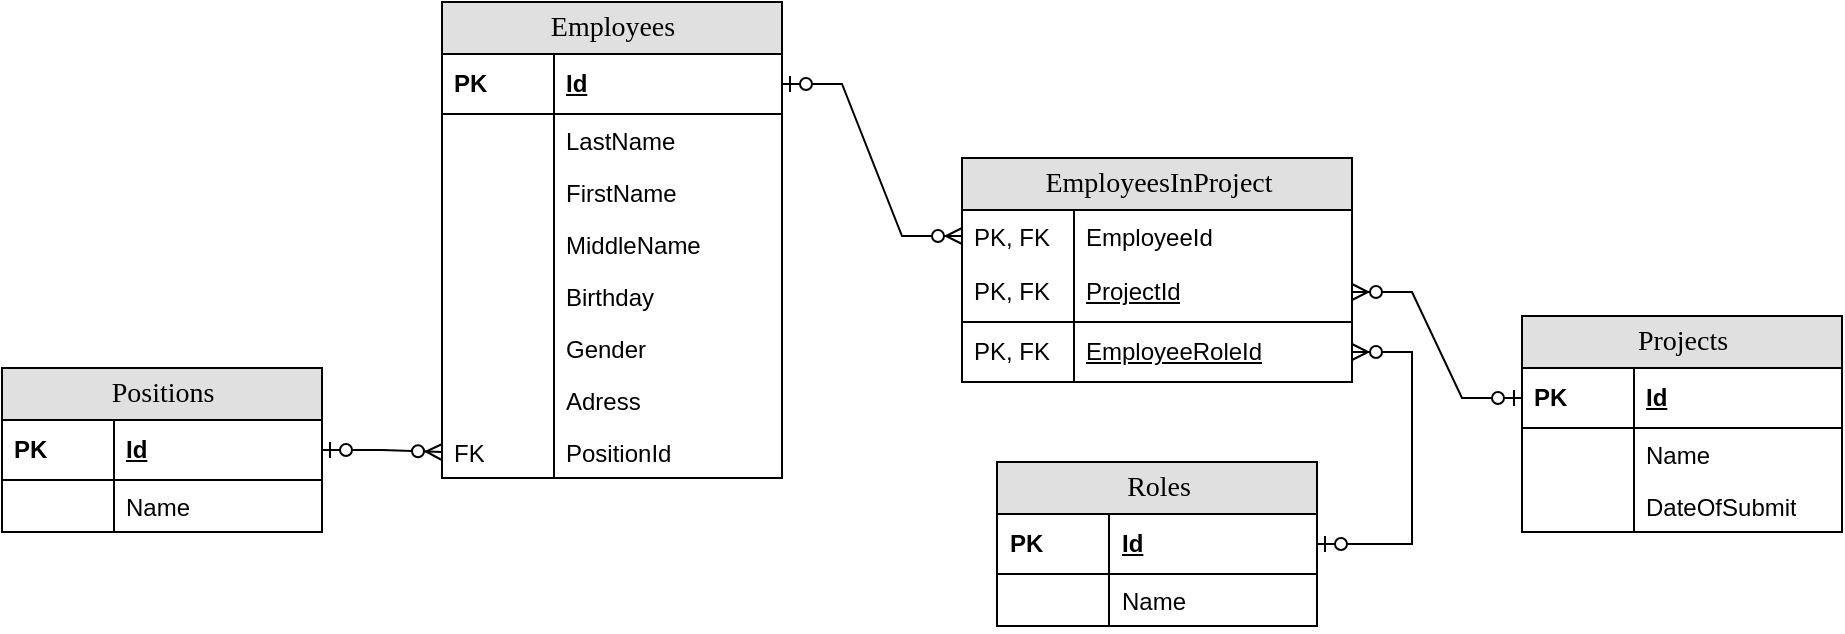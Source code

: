 <mxfile version="20.2.3" type="device"><diagram name="Page-1" id="e56a1550-8fbb-45ad-956c-1786394a9013"><mxGraphModel dx="950" dy="517" grid="1" gridSize="10" guides="1" tooltips="1" connect="1" arrows="1" fold="1" page="1" pageScale="1" pageWidth="1100" pageHeight="850" background="none" math="0" shadow="0"><root><mxCell id="0"/><mxCell id="1" parent="0"/><mxCell id="GtxnZD2geH8zOr17voNT-49" value="Employees" style="swimlane;html=1;fontStyle=0;childLayout=stackLayout;horizontal=1;startSize=26;fillColor=#e0e0e0;horizontalStack=0;resizeParent=1;resizeLast=0;collapsible=1;marginBottom=0;swimlaneFillColor=#ffffff;align=center;rounded=0;shadow=0;comic=0;labelBackgroundColor=none;strokeWidth=1;fontFamily=Verdana;fontSize=14" parent="1" vertex="1"><mxGeometry x="320" y="280" width="170" height="238" as="geometry"/></mxCell><mxCell id="GtxnZD2geH8zOr17voNT-50" value="Id" style="shape=partialRectangle;top=0;left=0;right=0;bottom=1;html=1;align=left;verticalAlign=middle;fillColor=none;spacingLeft=60;spacingRight=4;whiteSpace=wrap;overflow=hidden;rotatable=0;points=[[0,0.5],[1,0.5]];portConstraint=eastwest;dropTarget=0;fontStyle=5;" parent="GtxnZD2geH8zOr17voNT-49" vertex="1"><mxGeometry y="26" width="170" height="30" as="geometry"/></mxCell><mxCell id="GtxnZD2geH8zOr17voNT-51" value="PK" style="shape=partialRectangle;fontStyle=1;top=0;left=0;bottom=0;html=1;fillColor=none;align=left;verticalAlign=middle;spacingLeft=4;spacingRight=4;whiteSpace=wrap;overflow=hidden;rotatable=0;points=[];portConstraint=eastwest;part=1;" parent="GtxnZD2geH8zOr17voNT-50" vertex="1" connectable="0"><mxGeometry width="56" height="30" as="geometry"/></mxCell><mxCell id="GtxnZD2geH8zOr17voNT-56" value="LastName" style="shape=partialRectangle;top=0;left=0;right=0;bottom=0;html=1;align=left;verticalAlign=top;fillColor=none;spacingLeft=60;spacingRight=4;whiteSpace=wrap;overflow=hidden;rotatable=0;points=[[0,0.5],[1,0.5]];portConstraint=eastwest;dropTarget=0;" parent="GtxnZD2geH8zOr17voNT-49" vertex="1"><mxGeometry y="56" width="170" height="26" as="geometry"/></mxCell><mxCell id="GtxnZD2geH8zOr17voNT-57" value="" style="shape=partialRectangle;top=0;left=0;bottom=0;html=1;fillColor=none;align=left;verticalAlign=top;spacingLeft=4;spacingRight=4;whiteSpace=wrap;overflow=hidden;rotatable=0;points=[];portConstraint=eastwest;part=1;" parent="GtxnZD2geH8zOr17voNT-56" vertex="1" connectable="0"><mxGeometry width="56" height="26" as="geometry"/></mxCell><mxCell id="GtxnZD2geH8zOr17voNT-54" value="FirstName" style="shape=partialRectangle;top=0;left=0;right=0;bottom=0;html=1;align=left;verticalAlign=top;fillColor=none;spacingLeft=60;spacingRight=4;whiteSpace=wrap;overflow=hidden;rotatable=0;points=[[0,0.5],[1,0.5]];portConstraint=eastwest;dropTarget=0;" parent="GtxnZD2geH8zOr17voNT-49" vertex="1"><mxGeometry y="82" width="170" height="26" as="geometry"/></mxCell><mxCell id="GtxnZD2geH8zOr17voNT-55" value="" style="shape=partialRectangle;top=0;left=0;bottom=0;html=1;fillColor=none;align=left;verticalAlign=top;spacingLeft=4;spacingRight=4;whiteSpace=wrap;overflow=hidden;rotatable=0;points=[];portConstraint=eastwest;part=1;" parent="GtxnZD2geH8zOr17voNT-54" vertex="1" connectable="0"><mxGeometry width="56" height="26" as="geometry"/></mxCell><mxCell id="GtxnZD2geH8zOr17voNT-52" value="MiddleName" style="shape=partialRectangle;top=0;left=0;right=0;bottom=0;html=1;align=left;verticalAlign=top;fillColor=none;spacingLeft=60;spacingRight=4;whiteSpace=wrap;overflow=hidden;rotatable=0;points=[[0,0.5],[1,0.5]];portConstraint=eastwest;dropTarget=0;" parent="GtxnZD2geH8zOr17voNT-49" vertex="1"><mxGeometry y="108" width="170" height="26" as="geometry"/></mxCell><mxCell id="GtxnZD2geH8zOr17voNT-53" value="" style="shape=partialRectangle;top=0;left=0;bottom=0;html=1;fillColor=none;align=left;verticalAlign=top;spacingLeft=4;spacingRight=4;whiteSpace=wrap;overflow=hidden;rotatable=0;points=[];portConstraint=eastwest;part=1;" parent="GtxnZD2geH8zOr17voNT-52" vertex="1" connectable="0"><mxGeometry width="56" height="26" as="geometry"/></mxCell><mxCell id="GtxnZD2geH8zOr17voNT-58" value="Birthday" style="shape=partialRectangle;top=0;left=0;right=0;bottom=0;html=1;align=left;verticalAlign=top;fillColor=none;spacingLeft=60;spacingRight=4;whiteSpace=wrap;overflow=hidden;rotatable=0;points=[[0,0.5],[1,0.5]];portConstraint=eastwest;dropTarget=0;" parent="GtxnZD2geH8zOr17voNT-49" vertex="1"><mxGeometry y="134" width="170" height="26" as="geometry"/></mxCell><mxCell id="GtxnZD2geH8zOr17voNT-59" value="" style="shape=partialRectangle;top=0;left=0;bottom=0;html=1;fillColor=none;align=left;verticalAlign=top;spacingLeft=4;spacingRight=4;whiteSpace=wrap;overflow=hidden;rotatable=0;points=[];portConstraint=eastwest;part=1;" parent="GtxnZD2geH8zOr17voNT-58" vertex="1" connectable="0"><mxGeometry width="56" height="26" as="geometry"/></mxCell><mxCell id="GtxnZD2geH8zOr17voNT-60" value="Gender" style="shape=partialRectangle;top=0;left=0;right=0;bottom=0;html=1;align=left;verticalAlign=top;fillColor=none;spacingLeft=60;spacingRight=4;whiteSpace=wrap;overflow=hidden;rotatable=0;points=[[0,0.5],[1,0.5]];portConstraint=eastwest;dropTarget=0;" parent="GtxnZD2geH8zOr17voNT-49" vertex="1"><mxGeometry y="160" width="170" height="26" as="geometry"/></mxCell><mxCell id="GtxnZD2geH8zOr17voNT-61" value="" style="shape=partialRectangle;top=0;left=0;bottom=0;html=1;fillColor=none;align=left;verticalAlign=top;spacingLeft=4;spacingRight=4;whiteSpace=wrap;overflow=hidden;rotatable=0;points=[];portConstraint=eastwest;part=1;" parent="GtxnZD2geH8zOr17voNT-60" vertex="1" connectable="0"><mxGeometry width="56" height="26" as="geometry"/></mxCell><mxCell id="GtxnZD2geH8zOr17voNT-151" value="Adress" style="shape=partialRectangle;top=0;left=0;right=0;bottom=0;html=1;align=left;verticalAlign=top;fillColor=none;spacingLeft=60;spacingRight=4;whiteSpace=wrap;overflow=hidden;rotatable=0;points=[[0,0.5],[1,0.5]];portConstraint=eastwest;dropTarget=0;" parent="GtxnZD2geH8zOr17voNT-49" vertex="1"><mxGeometry y="186" width="170" height="26" as="geometry"/></mxCell><mxCell id="GtxnZD2geH8zOr17voNT-152" value="" style="shape=partialRectangle;top=0;left=0;bottom=0;html=1;fillColor=none;align=left;verticalAlign=top;spacingLeft=4;spacingRight=4;whiteSpace=wrap;overflow=hidden;rotatable=0;points=[];portConstraint=eastwest;part=1;" parent="GtxnZD2geH8zOr17voNT-151" vertex="1" connectable="0"><mxGeometry width="56" height="26" as="geometry"/></mxCell><mxCell id="1O-t6uciyPl8nYthiRXC-2" value="PositionId" style="shape=partialRectangle;top=0;left=0;right=0;bottom=0;html=1;align=left;verticalAlign=top;fillColor=none;spacingLeft=60;spacingRight=4;whiteSpace=wrap;overflow=hidden;rotatable=0;points=[[0,0.5],[1,0.5]];portConstraint=eastwest;dropTarget=0;" vertex="1" parent="GtxnZD2geH8zOr17voNT-49"><mxGeometry y="212" width="170" height="26" as="geometry"/></mxCell><mxCell id="1O-t6uciyPl8nYthiRXC-3" value="FK" style="shape=partialRectangle;top=0;left=0;bottom=0;html=1;fillColor=none;align=left;verticalAlign=top;spacingLeft=4;spacingRight=4;whiteSpace=wrap;overflow=hidden;rotatable=0;points=[];portConstraint=eastwest;part=1;" vertex="1" connectable="0" parent="1O-t6uciyPl8nYthiRXC-2"><mxGeometry width="56" height="26" as="geometry"/></mxCell><mxCell id="1O-t6uciyPl8nYthiRXC-4" value="Positions" style="swimlane;html=1;fontStyle=0;childLayout=stackLayout;horizontal=1;startSize=26;fillColor=#e0e0e0;horizontalStack=0;resizeParent=1;resizeLast=0;collapsible=1;marginBottom=0;swimlaneFillColor=#ffffff;align=center;rounded=0;shadow=0;comic=0;labelBackgroundColor=none;strokeWidth=1;fontFamily=Verdana;fontSize=14" vertex="1" parent="1"><mxGeometry x="100" y="463" width="160" height="82" as="geometry"/></mxCell><mxCell id="1O-t6uciyPl8nYthiRXC-5" value="Id" style="shape=partialRectangle;top=0;left=0;right=0;bottom=1;html=1;align=left;verticalAlign=middle;fillColor=none;spacingLeft=60;spacingRight=4;whiteSpace=wrap;overflow=hidden;rotatable=0;points=[[0,0.5],[1,0.5]];portConstraint=eastwest;dropTarget=0;fontStyle=5;" vertex="1" parent="1O-t6uciyPl8nYthiRXC-4"><mxGeometry y="26" width="160" height="30" as="geometry"/></mxCell><mxCell id="1O-t6uciyPl8nYthiRXC-6" value="PK" style="shape=partialRectangle;fontStyle=1;top=0;left=0;bottom=0;html=1;fillColor=none;align=left;verticalAlign=middle;spacingLeft=4;spacingRight=4;whiteSpace=wrap;overflow=hidden;rotatable=0;points=[];portConstraint=eastwest;part=1;" vertex="1" connectable="0" parent="1O-t6uciyPl8nYthiRXC-5"><mxGeometry width="56" height="30" as="geometry"/></mxCell><mxCell id="1O-t6uciyPl8nYthiRXC-7" value="Name" style="shape=partialRectangle;top=0;left=0;right=0;bottom=0;html=1;align=left;verticalAlign=top;fillColor=none;spacingLeft=60;spacingRight=4;whiteSpace=wrap;overflow=hidden;rotatable=0;points=[[0,0.5],[1,0.5]];portConstraint=eastwest;dropTarget=0;" vertex="1" parent="1O-t6uciyPl8nYthiRXC-4"><mxGeometry y="56" width="160" height="26" as="geometry"/></mxCell><mxCell id="1O-t6uciyPl8nYthiRXC-8" value="" style="shape=partialRectangle;top=0;left=0;bottom=0;html=1;fillColor=none;align=left;verticalAlign=top;spacingLeft=4;spacingRight=4;whiteSpace=wrap;overflow=hidden;rotatable=0;points=[];portConstraint=eastwest;part=1;" vertex="1" connectable="0" parent="1O-t6uciyPl8nYthiRXC-7"><mxGeometry width="56" height="26" as="geometry"/></mxCell><mxCell id="1O-t6uciyPl8nYthiRXC-9" value="" style="edgeStyle=entityRelationEdgeStyle;html=1;endArrow=ERzeroToMany;startArrow=ERzeroToOne;labelBackgroundColor=none;fontFamily=Verdana;fontSize=14;entryX=0;entryY=0.5;rounded=0;exitX=1;exitY=0.5;exitDx=0;exitDy=0;entryDx=0;entryDy=0;" edge="1" parent="1" source="1O-t6uciyPl8nYthiRXC-5" target="1O-t6uciyPl8nYthiRXC-2"><mxGeometry width="100" height="100" relative="1" as="geometry"><mxPoint x="590" y="430" as="sourcePoint"/><mxPoint x="320" y="390" as="targetPoint"/></mxGeometry></mxCell><mxCell id="1O-t6uciyPl8nYthiRXC-10" value="Projects" style="swimlane;html=1;fontStyle=0;childLayout=stackLayout;horizontal=1;startSize=26;fillColor=#e0e0e0;horizontalStack=0;resizeParent=1;resizeLast=0;collapsible=1;marginBottom=0;swimlaneFillColor=#ffffff;align=center;rounded=0;shadow=0;comic=0;labelBackgroundColor=none;strokeWidth=1;fontFamily=Verdana;fontSize=14" vertex="1" parent="1"><mxGeometry x="860" y="437" width="160" height="108" as="geometry"/></mxCell><mxCell id="1O-t6uciyPl8nYthiRXC-11" value="Id" style="shape=partialRectangle;top=0;left=0;right=0;bottom=1;html=1;align=left;verticalAlign=middle;fillColor=none;spacingLeft=60;spacingRight=4;whiteSpace=wrap;overflow=hidden;rotatable=0;points=[[0,0.5],[1,0.5]];portConstraint=eastwest;dropTarget=0;fontStyle=5;" vertex="1" parent="1O-t6uciyPl8nYthiRXC-10"><mxGeometry y="26" width="160" height="30" as="geometry"/></mxCell><mxCell id="1O-t6uciyPl8nYthiRXC-12" value="PK" style="shape=partialRectangle;fontStyle=1;top=0;left=0;bottom=0;html=1;fillColor=none;align=left;verticalAlign=middle;spacingLeft=4;spacingRight=4;whiteSpace=wrap;overflow=hidden;rotatable=0;points=[];portConstraint=eastwest;part=1;" vertex="1" connectable="0" parent="1O-t6uciyPl8nYthiRXC-11"><mxGeometry width="56" height="30" as="geometry"/></mxCell><mxCell id="1O-t6uciyPl8nYthiRXC-13" value="Name" style="shape=partialRectangle;top=0;left=0;right=0;bottom=0;html=1;align=left;verticalAlign=top;fillColor=none;spacingLeft=60;spacingRight=4;whiteSpace=wrap;overflow=hidden;rotatable=0;points=[[0,0.5],[1,0.5]];portConstraint=eastwest;dropTarget=0;" vertex="1" parent="1O-t6uciyPl8nYthiRXC-10"><mxGeometry y="56" width="160" height="26" as="geometry"/></mxCell><mxCell id="1O-t6uciyPl8nYthiRXC-14" value="" style="shape=partialRectangle;top=0;left=0;bottom=0;html=1;fillColor=none;align=left;verticalAlign=top;spacingLeft=4;spacingRight=4;whiteSpace=wrap;overflow=hidden;rotatable=0;points=[];portConstraint=eastwest;part=1;" vertex="1" connectable="0" parent="1O-t6uciyPl8nYthiRXC-13"><mxGeometry width="56" height="26" as="geometry"/></mxCell><mxCell id="1O-t6uciyPl8nYthiRXC-15" value="DateOfSubmit" style="shape=partialRectangle;top=0;left=0;right=0;bottom=0;html=1;align=left;verticalAlign=top;fillColor=none;spacingLeft=60;spacingRight=4;whiteSpace=wrap;overflow=hidden;rotatable=0;points=[[0,0.5],[1,0.5]];portConstraint=eastwest;dropTarget=0;" vertex="1" parent="1O-t6uciyPl8nYthiRXC-10"><mxGeometry y="82" width="160" height="26" as="geometry"/></mxCell><mxCell id="1O-t6uciyPl8nYthiRXC-16" value="" style="shape=partialRectangle;top=0;left=0;bottom=0;html=1;fillColor=none;align=left;verticalAlign=top;spacingLeft=4;spacingRight=4;whiteSpace=wrap;overflow=hidden;rotatable=0;points=[];portConstraint=eastwest;part=1;" vertex="1" connectable="0" parent="1O-t6uciyPl8nYthiRXC-15"><mxGeometry width="56" height="26" as="geometry"/></mxCell><mxCell id="1O-t6uciyPl8nYthiRXC-21" value="" style="edgeStyle=entityRelationEdgeStyle;html=1;endArrow=ERzeroToMany;startArrow=ERzeroToOne;labelBackgroundColor=none;fontFamily=Verdana;fontSize=14;entryX=0;entryY=0.5;rounded=0;exitX=1;exitY=0.5;exitDx=0;exitDy=0;entryDx=0;entryDy=0;" edge="1" parent="1" source="GtxnZD2geH8zOr17voNT-50" target="1O-t6uciyPl8nYthiRXC-23"><mxGeometry width="100" height="100" relative="1" as="geometry"><mxPoint x="-80" y="220" as="sourcePoint"/><mxPoint x="150" y="320" as="targetPoint"/></mxGeometry></mxCell><mxCell id="1O-t6uciyPl8nYthiRXC-22" value="EmployeesInProject" style="swimlane;html=1;fontStyle=0;childLayout=stackLayout;horizontal=1;startSize=26;fillColor=#e0e0e0;horizontalStack=0;resizeParent=1;resizeLast=0;collapsible=1;marginBottom=0;swimlaneFillColor=#ffffff;align=center;rounded=0;shadow=0;comic=0;labelBackgroundColor=none;strokeWidth=1;fontFamily=Verdana;fontSize=14" vertex="1" parent="1"><mxGeometry x="580" y="358" width="195" height="112" as="geometry"/></mxCell><mxCell id="1O-t6uciyPl8nYthiRXC-23" value="EmployeeId" style="shape=partialRectangle;top=0;left=0;right=0;bottom=0;html=1;align=left;verticalAlign=top;fillColor=none;spacingLeft=60;spacingRight=4;whiteSpace=wrap;overflow=hidden;rotatable=0;points=[[0,0.5],[1,0.5]];portConstraint=eastwest;dropTarget=0;" vertex="1" parent="1O-t6uciyPl8nYthiRXC-22"><mxGeometry y="26" width="195" height="26" as="geometry"/></mxCell><mxCell id="1O-t6uciyPl8nYthiRXC-24" value="PK, FK" style="shape=partialRectangle;top=0;left=0;bottom=0;html=1;fillColor=none;align=left;verticalAlign=top;spacingLeft=4;spacingRight=4;whiteSpace=wrap;overflow=hidden;rotatable=0;points=[];portConstraint=eastwest;part=1;" vertex="1" connectable="0" parent="1O-t6uciyPl8nYthiRXC-23"><mxGeometry width="56" height="26" as="geometry"/></mxCell><mxCell id="1O-t6uciyPl8nYthiRXC-25" value="&lt;span style=&quot;font-weight: 400;&quot;&gt;ProjectId&lt;/span&gt;" style="shape=partialRectangle;top=0;left=0;right=0;bottom=1;html=1;align=left;verticalAlign=middle;fillColor=none;spacingLeft=60;spacingRight=4;whiteSpace=wrap;overflow=hidden;rotatable=0;points=[[0,0.5],[1,0.5]];portConstraint=eastwest;dropTarget=0;fontStyle=5;" vertex="1" parent="1O-t6uciyPl8nYthiRXC-22"><mxGeometry y="52" width="195" height="30" as="geometry"/></mxCell><mxCell id="1O-t6uciyPl8nYthiRXC-26" value="&lt;span style=&quot;font-weight: 400;&quot;&gt;PK, FK&lt;/span&gt;" style="shape=partialRectangle;fontStyle=1;top=0;left=0;bottom=0;html=1;fillColor=none;align=left;verticalAlign=middle;spacingLeft=4;spacingRight=4;whiteSpace=wrap;overflow=hidden;rotatable=0;points=[];portConstraint=eastwest;part=1;" vertex="1" connectable="0" parent="1O-t6uciyPl8nYthiRXC-25"><mxGeometry width="56" height="30" as="geometry"/></mxCell><mxCell id="1O-t6uciyPl8nYthiRXC-40" value="&lt;span style=&quot;font-weight: 400;&quot;&gt;EmployeeRoleId&lt;/span&gt;" style="shape=partialRectangle;top=0;left=0;right=0;bottom=1;html=1;align=left;verticalAlign=middle;fillColor=none;spacingLeft=60;spacingRight=4;whiteSpace=wrap;overflow=hidden;rotatable=0;points=[[0,0.5],[1,0.5]];portConstraint=eastwest;dropTarget=0;fontStyle=5;" vertex="1" parent="1O-t6uciyPl8nYthiRXC-22"><mxGeometry y="82" width="195" height="30" as="geometry"/></mxCell><mxCell id="1O-t6uciyPl8nYthiRXC-41" value="&lt;span style=&quot;font-weight: 400;&quot;&gt;PK, FK&lt;/span&gt;" style="shape=partialRectangle;fontStyle=1;top=0;left=0;bottom=0;html=1;fillColor=none;align=left;verticalAlign=middle;spacingLeft=4;spacingRight=4;whiteSpace=wrap;overflow=hidden;rotatable=0;points=[];portConstraint=eastwest;part=1;" vertex="1" connectable="0" parent="1O-t6uciyPl8nYthiRXC-40"><mxGeometry width="56" height="30" as="geometry"/></mxCell><mxCell id="1O-t6uciyPl8nYthiRXC-27" value="" style="edgeStyle=entityRelationEdgeStyle;html=1;endArrow=ERzeroToMany;startArrow=ERzeroToOne;labelBackgroundColor=none;fontFamily=Verdana;fontSize=14;entryX=1;entryY=0.5;exitX=0;exitY=0.5;rounded=0;exitDx=0;exitDy=0;entryDx=0;entryDy=0;" edge="1" parent="1" source="1O-t6uciyPl8nYthiRXC-11" target="1O-t6uciyPl8nYthiRXC-25"><mxGeometry width="100" height="100" relative="1" as="geometry"><mxPoint x="200" y="455" as="sourcePoint"/><mxPoint x="350" y="320" as="targetPoint"/></mxGeometry></mxCell><mxCell id="1O-t6uciyPl8nYthiRXC-30" value="Roles" style="swimlane;html=1;fontStyle=0;childLayout=stackLayout;horizontal=1;startSize=26;fillColor=#e0e0e0;horizontalStack=0;resizeParent=1;resizeLast=0;collapsible=1;marginBottom=0;swimlaneFillColor=#ffffff;align=center;rounded=0;shadow=0;comic=0;labelBackgroundColor=none;strokeWidth=1;fontFamily=Verdana;fontSize=14" vertex="1" parent="1"><mxGeometry x="597.5" y="510" width="160" height="82" as="geometry"/></mxCell><mxCell id="1O-t6uciyPl8nYthiRXC-31" value="Id" style="shape=partialRectangle;top=0;left=0;right=0;bottom=1;html=1;align=left;verticalAlign=middle;fillColor=none;spacingLeft=60;spacingRight=4;whiteSpace=wrap;overflow=hidden;rotatable=0;points=[[0,0.5],[1,0.5]];portConstraint=eastwest;dropTarget=0;fontStyle=5;" vertex="1" parent="1O-t6uciyPl8nYthiRXC-30"><mxGeometry y="26" width="160" height="30" as="geometry"/></mxCell><mxCell id="1O-t6uciyPl8nYthiRXC-32" value="PK" style="shape=partialRectangle;fontStyle=1;top=0;left=0;bottom=0;html=1;fillColor=none;align=left;verticalAlign=middle;spacingLeft=4;spacingRight=4;whiteSpace=wrap;overflow=hidden;rotatable=0;points=[];portConstraint=eastwest;part=1;" vertex="1" connectable="0" parent="1O-t6uciyPl8nYthiRXC-31"><mxGeometry width="56" height="30" as="geometry"/></mxCell><mxCell id="1O-t6uciyPl8nYthiRXC-33" value="Name" style="shape=partialRectangle;top=0;left=0;right=0;bottom=0;html=1;align=left;verticalAlign=top;fillColor=none;spacingLeft=60;spacingRight=4;whiteSpace=wrap;overflow=hidden;rotatable=0;points=[[0,0.5],[1,0.5]];portConstraint=eastwest;dropTarget=0;" vertex="1" parent="1O-t6uciyPl8nYthiRXC-30"><mxGeometry y="56" width="160" height="26" as="geometry"/></mxCell><mxCell id="1O-t6uciyPl8nYthiRXC-34" value="" style="shape=partialRectangle;top=0;left=0;bottom=0;html=1;fillColor=none;align=left;verticalAlign=top;spacingLeft=4;spacingRight=4;whiteSpace=wrap;overflow=hidden;rotatable=0;points=[];portConstraint=eastwest;part=1;" vertex="1" connectable="0" parent="1O-t6uciyPl8nYthiRXC-33"><mxGeometry width="56" height="26" as="geometry"/></mxCell><mxCell id="1O-t6uciyPl8nYthiRXC-42" value="" style="edgeStyle=entityRelationEdgeStyle;html=1;endArrow=ERzeroToMany;startArrow=ERzeroToOne;labelBackgroundColor=none;fontFamily=Verdana;fontSize=14;rounded=0;exitX=1;exitY=0.5;exitDx=0;exitDy=0;" edge="1" parent="1" source="1O-t6uciyPl8nYthiRXC-31" target="1O-t6uciyPl8nYthiRXC-40"><mxGeometry width="100" height="100" relative="1" as="geometry"><mxPoint x="670" y="530" as="sourcePoint"/><mxPoint x="775" y="579" as="targetPoint"/></mxGeometry></mxCell></root></mxGraphModel></diagram></mxfile>